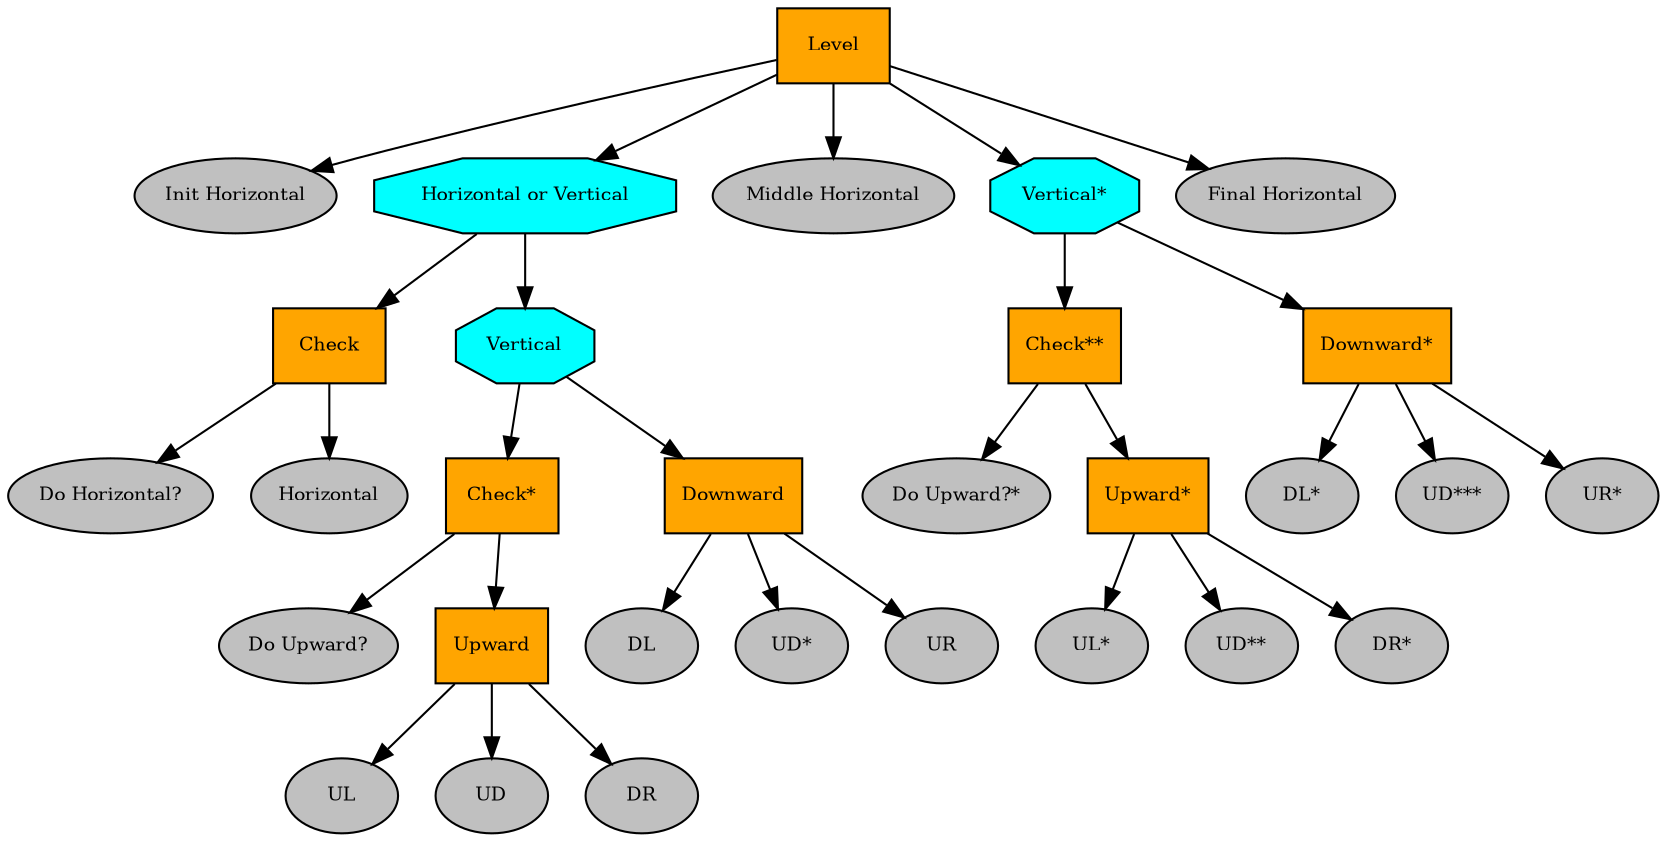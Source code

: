 digraph pastafarianism {
ordering=out;
graph [fontname="times-roman"];
node [fontname="times-roman"];
edge [fontname="times-roman"];
Level [fillcolor=orange, fontcolor=black, fontsize=9, label=Level, shape=box, style=filled];
"Init Horizontal" [fillcolor=gray, fontcolor=black, fontsize=9, label="Init Horizontal", shape=ellipse, style=filled];
Level -> "Init Horizontal";
"Horizontal or Vertical" [fillcolor=cyan, fontcolor=black, fontsize=9, label="Horizontal or Vertical", shape=octagon, style=filled];
Level -> "Horizontal or Vertical";
Check [fillcolor=orange, fontcolor=black, fontsize=9, label=Check, shape=box, style=filled];
"Horizontal or Vertical" -> Check;
"Do Horizontal?" [fillcolor=gray, fontcolor=black, fontsize=9, label="Do Horizontal?", shape=ellipse, style=filled];
Check -> "Do Horizontal?";
Horizontal [fillcolor=gray, fontcolor=black, fontsize=9, label=Horizontal, shape=ellipse, style=filled];
Check -> Horizontal;
Vertical [fillcolor=cyan, fontcolor=black, fontsize=9, label=Vertical, shape=octagon, style=filled];
"Horizontal or Vertical" -> Vertical;
"Check*" [fillcolor=orange, fontcolor=black, fontsize=9, label="Check*", shape=box, style=filled];
Vertical -> "Check*";
"Do Upward?" [fillcolor=gray, fontcolor=black, fontsize=9, label="Do Upward?", shape=ellipse, style=filled];
"Check*" -> "Do Upward?";
Upward [fillcolor=orange, fontcolor=black, fontsize=9, label=Upward, shape=box, style=filled];
"Check*" -> Upward;
UL [fillcolor=gray, fontcolor=black, fontsize=9, label=UL, shape=ellipse, style=filled];
Upward -> UL;
UD [fillcolor=gray, fontcolor=black, fontsize=9, label=UD, shape=ellipse, style=filled];
Upward -> UD;
DR [fillcolor=gray, fontcolor=black, fontsize=9, label=DR, shape=ellipse, style=filled];
Upward -> DR;
Downward [fillcolor=orange, fontcolor=black, fontsize=9, label=Downward, shape=box, style=filled];
Vertical -> Downward;
DL [fillcolor=gray, fontcolor=black, fontsize=9, label=DL, shape=ellipse, style=filled];
Downward -> DL;
"UD*" [fillcolor=gray, fontcolor=black, fontsize=9, label="UD*", shape=ellipse, style=filled];
Downward -> "UD*";
UR [fillcolor=gray, fontcolor=black, fontsize=9, label=UR, shape=ellipse, style=filled];
Downward -> UR;
"Middle Horizontal" [fillcolor=gray, fontcolor=black, fontsize=9, label="Middle Horizontal", shape=ellipse, style=filled];
Level -> "Middle Horizontal";
"Vertical*" [fillcolor=cyan, fontcolor=black, fontsize=9, label="Vertical*", shape=octagon, style=filled];
Level -> "Vertical*";
"Check**" [fillcolor=orange, fontcolor=black, fontsize=9, label="Check**", shape=box, style=filled];
"Vertical*" -> "Check**";
"Do Upward?*" [fillcolor=gray, fontcolor=black, fontsize=9, label="Do Upward?*", shape=ellipse, style=filled];
"Check**" -> "Do Upward?*";
"Upward*" [fillcolor=orange, fontcolor=black, fontsize=9, label="Upward*", shape=box, style=filled];
"Check**" -> "Upward*";
"UL*" [fillcolor=gray, fontcolor=black, fontsize=9, label="UL*", shape=ellipse, style=filled];
"Upward*" -> "UL*";
"UD**" [fillcolor=gray, fontcolor=black, fontsize=9, label="UD**", shape=ellipse, style=filled];
"Upward*" -> "UD**";
"DR*" [fillcolor=gray, fontcolor=black, fontsize=9, label="DR*", shape=ellipse, style=filled];
"Upward*" -> "DR*";
"Downward*" [fillcolor=orange, fontcolor=black, fontsize=9, label="Downward*", shape=box, style=filled];
"Vertical*" -> "Downward*";
"DL*" [fillcolor=gray, fontcolor=black, fontsize=9, label="DL*", shape=ellipse, style=filled];
"Downward*" -> "DL*";
"UD***" [fillcolor=gray, fontcolor=black, fontsize=9, label="UD***", shape=ellipse, style=filled];
"Downward*" -> "UD***";
"UR*" [fillcolor=gray, fontcolor=black, fontsize=9, label="UR*", shape=ellipse, style=filled];
"Downward*" -> "UR*";
"Final Horizontal" [fillcolor=gray, fontcolor=black, fontsize=9, label="Final Horizontal", shape=ellipse, style=filled];
Level -> "Final Horizontal";
}
